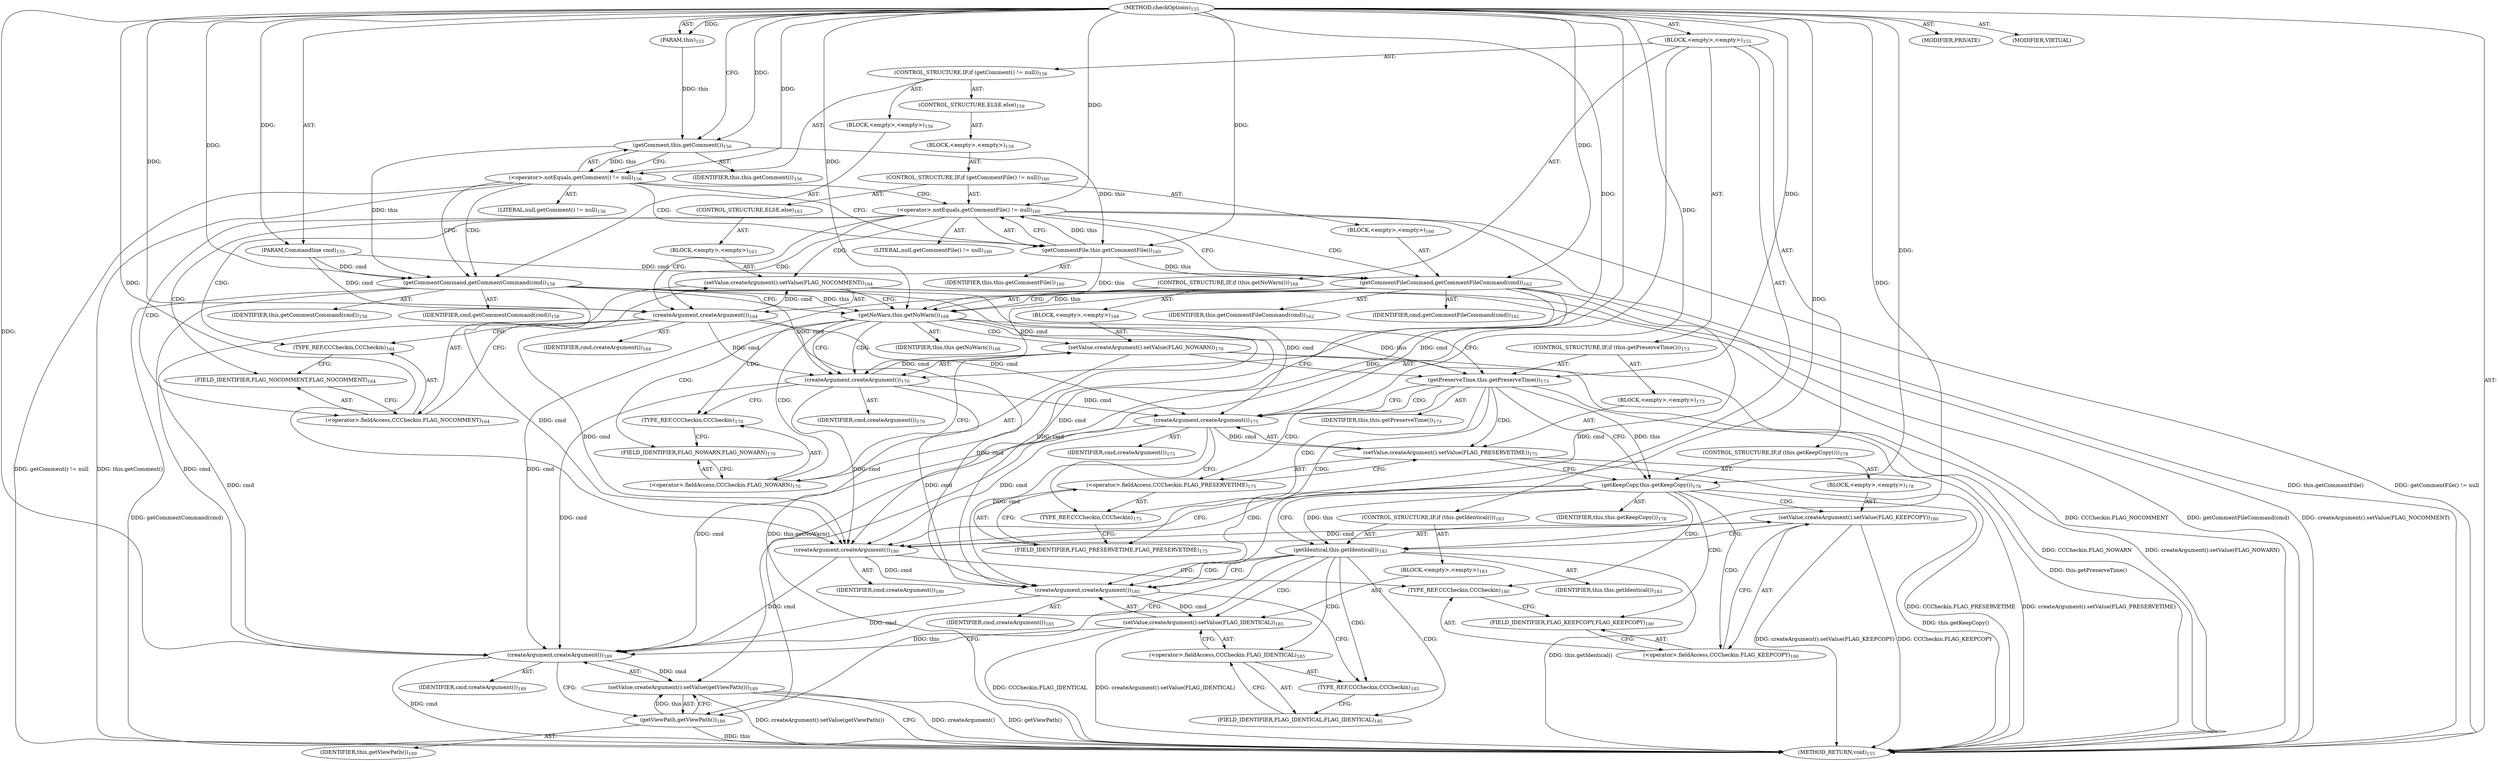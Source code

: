 digraph "checkOptions" {  
"111669149697" [label = <(METHOD,checkOptions)<SUB>155</SUB>> ]
"115964116993" [label = <(PARAM,this)<SUB>155</SUB>> ]
"115964116996" [label = <(PARAM,Commandline cmd)<SUB>155</SUB>> ]
"25769803780" [label = <(BLOCK,&lt;empty&gt;,&lt;empty&gt;)<SUB>155</SUB>> ]
"47244640258" [label = <(CONTROL_STRUCTURE,IF,if (getComment() != null))<SUB>156</SUB>> ]
"30064771099" [label = <(&lt;operator&gt;.notEquals,getComment() != null)<SUB>156</SUB>> ]
"30064771100" [label = <(getComment,this.getComment())<SUB>156</SUB>> ]
"68719476743" [label = <(IDENTIFIER,this,this.getComment())<SUB>156</SUB>> ]
"90194313219" [label = <(LITERAL,null,getComment() != null)<SUB>156</SUB>> ]
"25769803781" [label = <(BLOCK,&lt;empty&gt;,&lt;empty&gt;)<SUB>156</SUB>> ]
"30064771101" [label = <(getCommentCommand,getCommentCommand(cmd))<SUB>158</SUB>> ]
"68719476744" [label = <(IDENTIFIER,this,getCommentCommand(cmd))<SUB>158</SUB>> ]
"68719476775" [label = <(IDENTIFIER,cmd,getCommentCommand(cmd))<SUB>158</SUB>> ]
"47244640259" [label = <(CONTROL_STRUCTURE,ELSE,else)<SUB>159</SUB>> ]
"25769803782" [label = <(BLOCK,&lt;empty&gt;,&lt;empty&gt;)<SUB>159</SUB>> ]
"47244640260" [label = <(CONTROL_STRUCTURE,IF,if (getCommentFile() != null))<SUB>160</SUB>> ]
"30064771102" [label = <(&lt;operator&gt;.notEquals,getCommentFile() != null)<SUB>160</SUB>> ]
"30064771103" [label = <(getCommentFile,this.getCommentFile())<SUB>160</SUB>> ]
"68719476745" [label = <(IDENTIFIER,this,this.getCommentFile())<SUB>160</SUB>> ]
"90194313220" [label = <(LITERAL,null,getCommentFile() != null)<SUB>160</SUB>> ]
"25769803783" [label = <(BLOCK,&lt;empty&gt;,&lt;empty&gt;)<SUB>160</SUB>> ]
"30064771104" [label = <(getCommentFileCommand,getCommentFileCommand(cmd))<SUB>162</SUB>> ]
"68719476746" [label = <(IDENTIFIER,this,getCommentFileCommand(cmd))<SUB>162</SUB>> ]
"68719476776" [label = <(IDENTIFIER,cmd,getCommentFileCommand(cmd))<SUB>162</SUB>> ]
"47244640261" [label = <(CONTROL_STRUCTURE,ELSE,else)<SUB>163</SUB>> ]
"25769803784" [label = <(BLOCK,&lt;empty&gt;,&lt;empty&gt;)<SUB>163</SUB>> ]
"30064771105" [label = <(setValue,createArgument().setValue(FLAG_NOCOMMENT))<SUB>164</SUB>> ]
"30064771106" [label = <(createArgument,createArgument())<SUB>164</SUB>> ]
"68719476777" [label = <(IDENTIFIER,cmd,createArgument())<SUB>164</SUB>> ]
"30064771107" [label = <(&lt;operator&gt;.fieldAccess,CCCheckin.FLAG_NOCOMMENT)<SUB>164</SUB>> ]
"180388626432" [label = <(TYPE_REF,CCCheckin,CCCheckin)<SUB>164</SUB>> ]
"55834574848" [label = <(FIELD_IDENTIFIER,FLAG_NOCOMMENT,FLAG_NOCOMMENT)<SUB>164</SUB>> ]
"47244640262" [label = <(CONTROL_STRUCTURE,IF,if (this.getNoWarn()))<SUB>168</SUB>> ]
"30064771108" [label = <(getNoWarn,this.getNoWarn())<SUB>168</SUB>> ]
"68719476747" [label = <(IDENTIFIER,this,this.getNoWarn())<SUB>168</SUB>> ]
"25769803785" [label = <(BLOCK,&lt;empty&gt;,&lt;empty&gt;)<SUB>168</SUB>> ]
"30064771109" [label = <(setValue,createArgument().setValue(FLAG_NOWARN))<SUB>170</SUB>> ]
"30064771110" [label = <(createArgument,createArgument())<SUB>170</SUB>> ]
"68719476778" [label = <(IDENTIFIER,cmd,createArgument())<SUB>170</SUB>> ]
"30064771111" [label = <(&lt;operator&gt;.fieldAccess,CCCheckin.FLAG_NOWARN)<SUB>170</SUB>> ]
"180388626433" [label = <(TYPE_REF,CCCheckin,CCCheckin)<SUB>170</SUB>> ]
"55834574849" [label = <(FIELD_IDENTIFIER,FLAG_NOWARN,FLAG_NOWARN)<SUB>170</SUB>> ]
"47244640263" [label = <(CONTROL_STRUCTURE,IF,if (this.getPreserveTime()))<SUB>173</SUB>> ]
"30064771112" [label = <(getPreserveTime,this.getPreserveTime())<SUB>173</SUB>> ]
"68719476748" [label = <(IDENTIFIER,this,this.getPreserveTime())<SUB>173</SUB>> ]
"25769803786" [label = <(BLOCK,&lt;empty&gt;,&lt;empty&gt;)<SUB>173</SUB>> ]
"30064771113" [label = <(setValue,createArgument().setValue(FLAG_PRESERVETIME))<SUB>175</SUB>> ]
"30064771114" [label = <(createArgument,createArgument())<SUB>175</SUB>> ]
"68719476779" [label = <(IDENTIFIER,cmd,createArgument())<SUB>175</SUB>> ]
"30064771115" [label = <(&lt;operator&gt;.fieldAccess,CCCheckin.FLAG_PRESERVETIME)<SUB>175</SUB>> ]
"180388626434" [label = <(TYPE_REF,CCCheckin,CCCheckin)<SUB>175</SUB>> ]
"55834574850" [label = <(FIELD_IDENTIFIER,FLAG_PRESERVETIME,FLAG_PRESERVETIME)<SUB>175</SUB>> ]
"47244640264" [label = <(CONTROL_STRUCTURE,IF,if (this.getKeepCopy()))<SUB>178</SUB>> ]
"30064771116" [label = <(getKeepCopy,this.getKeepCopy())<SUB>178</SUB>> ]
"68719476749" [label = <(IDENTIFIER,this,this.getKeepCopy())<SUB>178</SUB>> ]
"25769803787" [label = <(BLOCK,&lt;empty&gt;,&lt;empty&gt;)<SUB>178</SUB>> ]
"30064771117" [label = <(setValue,createArgument().setValue(FLAG_KEEPCOPY))<SUB>180</SUB>> ]
"30064771118" [label = <(createArgument,createArgument())<SUB>180</SUB>> ]
"68719476780" [label = <(IDENTIFIER,cmd,createArgument())<SUB>180</SUB>> ]
"30064771119" [label = <(&lt;operator&gt;.fieldAccess,CCCheckin.FLAG_KEEPCOPY)<SUB>180</SUB>> ]
"180388626435" [label = <(TYPE_REF,CCCheckin,CCCheckin)<SUB>180</SUB>> ]
"55834574851" [label = <(FIELD_IDENTIFIER,FLAG_KEEPCOPY,FLAG_KEEPCOPY)<SUB>180</SUB>> ]
"47244640265" [label = <(CONTROL_STRUCTURE,IF,if (this.getIdentical()))<SUB>183</SUB>> ]
"30064771120" [label = <(getIdentical,this.getIdentical())<SUB>183</SUB>> ]
"68719476750" [label = <(IDENTIFIER,this,this.getIdentical())<SUB>183</SUB>> ]
"25769803788" [label = <(BLOCK,&lt;empty&gt;,&lt;empty&gt;)<SUB>183</SUB>> ]
"30064771121" [label = <(setValue,createArgument().setValue(FLAG_IDENTICAL))<SUB>185</SUB>> ]
"30064771122" [label = <(createArgument,createArgument())<SUB>185</SUB>> ]
"68719476781" [label = <(IDENTIFIER,cmd,createArgument())<SUB>185</SUB>> ]
"30064771123" [label = <(&lt;operator&gt;.fieldAccess,CCCheckin.FLAG_IDENTICAL)<SUB>185</SUB>> ]
"180388626436" [label = <(TYPE_REF,CCCheckin,CCCheckin)<SUB>185</SUB>> ]
"55834574852" [label = <(FIELD_IDENTIFIER,FLAG_IDENTICAL,FLAG_IDENTICAL)<SUB>185</SUB>> ]
"30064771124" [label = <(setValue,createArgument().setValue(getViewPath()))<SUB>189</SUB>> ]
"30064771125" [label = <(createArgument,createArgument())<SUB>189</SUB>> ]
"68719476782" [label = <(IDENTIFIER,cmd,createArgument())<SUB>189</SUB>> ]
"30064771126" [label = <(getViewPath,getViewPath())<SUB>189</SUB>> ]
"68719476751" [label = <(IDENTIFIER,this,getViewPath())<SUB>189</SUB>> ]
"133143986184" [label = <(MODIFIER,PRIVATE)> ]
"133143986185" [label = <(MODIFIER,VIRTUAL)> ]
"128849018881" [label = <(METHOD_RETURN,void)<SUB>155</SUB>> ]
  "111669149697" -> "115964116993"  [ label = "AST: "] 
  "111669149697" -> "115964116996"  [ label = "AST: "] 
  "111669149697" -> "25769803780"  [ label = "AST: "] 
  "111669149697" -> "133143986184"  [ label = "AST: "] 
  "111669149697" -> "133143986185"  [ label = "AST: "] 
  "111669149697" -> "128849018881"  [ label = "AST: "] 
  "25769803780" -> "47244640258"  [ label = "AST: "] 
  "25769803780" -> "47244640262"  [ label = "AST: "] 
  "25769803780" -> "47244640263"  [ label = "AST: "] 
  "25769803780" -> "47244640264"  [ label = "AST: "] 
  "25769803780" -> "47244640265"  [ label = "AST: "] 
  "25769803780" -> "30064771124"  [ label = "AST: "] 
  "47244640258" -> "30064771099"  [ label = "AST: "] 
  "47244640258" -> "25769803781"  [ label = "AST: "] 
  "47244640258" -> "47244640259"  [ label = "AST: "] 
  "30064771099" -> "30064771100"  [ label = "AST: "] 
  "30064771099" -> "90194313219"  [ label = "AST: "] 
  "30064771100" -> "68719476743"  [ label = "AST: "] 
  "25769803781" -> "30064771101"  [ label = "AST: "] 
  "30064771101" -> "68719476744"  [ label = "AST: "] 
  "30064771101" -> "68719476775"  [ label = "AST: "] 
  "47244640259" -> "25769803782"  [ label = "AST: "] 
  "25769803782" -> "47244640260"  [ label = "AST: "] 
  "47244640260" -> "30064771102"  [ label = "AST: "] 
  "47244640260" -> "25769803783"  [ label = "AST: "] 
  "47244640260" -> "47244640261"  [ label = "AST: "] 
  "30064771102" -> "30064771103"  [ label = "AST: "] 
  "30064771102" -> "90194313220"  [ label = "AST: "] 
  "30064771103" -> "68719476745"  [ label = "AST: "] 
  "25769803783" -> "30064771104"  [ label = "AST: "] 
  "30064771104" -> "68719476746"  [ label = "AST: "] 
  "30064771104" -> "68719476776"  [ label = "AST: "] 
  "47244640261" -> "25769803784"  [ label = "AST: "] 
  "25769803784" -> "30064771105"  [ label = "AST: "] 
  "30064771105" -> "30064771106"  [ label = "AST: "] 
  "30064771105" -> "30064771107"  [ label = "AST: "] 
  "30064771106" -> "68719476777"  [ label = "AST: "] 
  "30064771107" -> "180388626432"  [ label = "AST: "] 
  "30064771107" -> "55834574848"  [ label = "AST: "] 
  "47244640262" -> "30064771108"  [ label = "AST: "] 
  "47244640262" -> "25769803785"  [ label = "AST: "] 
  "30064771108" -> "68719476747"  [ label = "AST: "] 
  "25769803785" -> "30064771109"  [ label = "AST: "] 
  "30064771109" -> "30064771110"  [ label = "AST: "] 
  "30064771109" -> "30064771111"  [ label = "AST: "] 
  "30064771110" -> "68719476778"  [ label = "AST: "] 
  "30064771111" -> "180388626433"  [ label = "AST: "] 
  "30064771111" -> "55834574849"  [ label = "AST: "] 
  "47244640263" -> "30064771112"  [ label = "AST: "] 
  "47244640263" -> "25769803786"  [ label = "AST: "] 
  "30064771112" -> "68719476748"  [ label = "AST: "] 
  "25769803786" -> "30064771113"  [ label = "AST: "] 
  "30064771113" -> "30064771114"  [ label = "AST: "] 
  "30064771113" -> "30064771115"  [ label = "AST: "] 
  "30064771114" -> "68719476779"  [ label = "AST: "] 
  "30064771115" -> "180388626434"  [ label = "AST: "] 
  "30064771115" -> "55834574850"  [ label = "AST: "] 
  "47244640264" -> "30064771116"  [ label = "AST: "] 
  "47244640264" -> "25769803787"  [ label = "AST: "] 
  "30064771116" -> "68719476749"  [ label = "AST: "] 
  "25769803787" -> "30064771117"  [ label = "AST: "] 
  "30064771117" -> "30064771118"  [ label = "AST: "] 
  "30064771117" -> "30064771119"  [ label = "AST: "] 
  "30064771118" -> "68719476780"  [ label = "AST: "] 
  "30064771119" -> "180388626435"  [ label = "AST: "] 
  "30064771119" -> "55834574851"  [ label = "AST: "] 
  "47244640265" -> "30064771120"  [ label = "AST: "] 
  "47244640265" -> "25769803788"  [ label = "AST: "] 
  "30064771120" -> "68719476750"  [ label = "AST: "] 
  "25769803788" -> "30064771121"  [ label = "AST: "] 
  "30064771121" -> "30064771122"  [ label = "AST: "] 
  "30064771121" -> "30064771123"  [ label = "AST: "] 
  "30064771122" -> "68719476781"  [ label = "AST: "] 
  "30064771123" -> "180388626436"  [ label = "AST: "] 
  "30064771123" -> "55834574852"  [ label = "AST: "] 
  "30064771124" -> "30064771125"  [ label = "AST: "] 
  "30064771124" -> "30064771126"  [ label = "AST: "] 
  "30064771125" -> "68719476782"  [ label = "AST: "] 
  "30064771126" -> "68719476751"  [ label = "AST: "] 
  "30064771124" -> "128849018881"  [ label = "CFG: "] 
  "30064771099" -> "30064771101"  [ label = "CFG: "] 
  "30064771099" -> "30064771103"  [ label = "CFG: "] 
  "30064771108" -> "30064771110"  [ label = "CFG: "] 
  "30064771108" -> "30064771112"  [ label = "CFG: "] 
  "30064771112" -> "30064771114"  [ label = "CFG: "] 
  "30064771112" -> "30064771116"  [ label = "CFG: "] 
  "30064771116" -> "30064771118"  [ label = "CFG: "] 
  "30064771116" -> "30064771120"  [ label = "CFG: "] 
  "30064771120" -> "30064771122"  [ label = "CFG: "] 
  "30064771120" -> "30064771125"  [ label = "CFG: "] 
  "30064771125" -> "30064771126"  [ label = "CFG: "] 
  "30064771126" -> "30064771124"  [ label = "CFG: "] 
  "30064771100" -> "30064771099"  [ label = "CFG: "] 
  "30064771101" -> "30064771108"  [ label = "CFG: "] 
  "30064771109" -> "30064771112"  [ label = "CFG: "] 
  "30064771113" -> "30064771116"  [ label = "CFG: "] 
  "30064771117" -> "30064771120"  [ label = "CFG: "] 
  "30064771121" -> "30064771125"  [ label = "CFG: "] 
  "30064771110" -> "180388626433"  [ label = "CFG: "] 
  "30064771111" -> "30064771109"  [ label = "CFG: "] 
  "30064771114" -> "180388626434"  [ label = "CFG: "] 
  "30064771115" -> "30064771113"  [ label = "CFG: "] 
  "30064771118" -> "180388626435"  [ label = "CFG: "] 
  "30064771119" -> "30064771117"  [ label = "CFG: "] 
  "30064771122" -> "180388626436"  [ label = "CFG: "] 
  "30064771123" -> "30064771121"  [ label = "CFG: "] 
  "30064771102" -> "30064771104"  [ label = "CFG: "] 
  "30064771102" -> "30064771106"  [ label = "CFG: "] 
  "180388626433" -> "55834574849"  [ label = "CFG: "] 
  "55834574849" -> "30064771111"  [ label = "CFG: "] 
  "180388626434" -> "55834574850"  [ label = "CFG: "] 
  "55834574850" -> "30064771115"  [ label = "CFG: "] 
  "180388626435" -> "55834574851"  [ label = "CFG: "] 
  "55834574851" -> "30064771119"  [ label = "CFG: "] 
  "180388626436" -> "55834574852"  [ label = "CFG: "] 
  "55834574852" -> "30064771123"  [ label = "CFG: "] 
  "30064771103" -> "30064771102"  [ label = "CFG: "] 
  "30064771104" -> "30064771108"  [ label = "CFG: "] 
  "30064771105" -> "30064771108"  [ label = "CFG: "] 
  "30064771106" -> "180388626432"  [ label = "CFG: "] 
  "30064771107" -> "30064771105"  [ label = "CFG: "] 
  "180388626432" -> "55834574848"  [ label = "CFG: "] 
  "55834574848" -> "30064771107"  [ label = "CFG: "] 
  "111669149697" -> "30064771100"  [ label = "CFG: "] 
  "30064771099" -> "128849018881"  [ label = "DDG: this.getComment()"] 
  "30064771099" -> "128849018881"  [ label = "DDG: getComment() != null"] 
  "30064771102" -> "128849018881"  [ label = "DDG: this.getCommentFile()"] 
  "30064771102" -> "128849018881"  [ label = "DDG: getCommentFile() != null"] 
  "30064771105" -> "128849018881"  [ label = "DDG: CCCheckin.FLAG_NOCOMMENT"] 
  "30064771105" -> "128849018881"  [ label = "DDG: createArgument().setValue(FLAG_NOCOMMENT)"] 
  "30064771104" -> "128849018881"  [ label = "DDG: getCommentFileCommand(cmd)"] 
  "30064771101" -> "128849018881"  [ label = "DDG: getCommentCommand(cmd)"] 
  "30064771108" -> "128849018881"  [ label = "DDG: this.getNoWarn()"] 
  "30064771109" -> "128849018881"  [ label = "DDG: CCCheckin.FLAG_NOWARN"] 
  "30064771109" -> "128849018881"  [ label = "DDG: createArgument().setValue(FLAG_NOWARN)"] 
  "30064771112" -> "128849018881"  [ label = "DDG: this.getPreserveTime()"] 
  "30064771113" -> "128849018881"  [ label = "DDG: CCCheckin.FLAG_PRESERVETIME"] 
  "30064771113" -> "128849018881"  [ label = "DDG: createArgument().setValue(FLAG_PRESERVETIME)"] 
  "30064771116" -> "128849018881"  [ label = "DDG: this.getKeepCopy()"] 
  "30064771117" -> "128849018881"  [ label = "DDG: CCCheckin.FLAG_KEEPCOPY"] 
  "30064771117" -> "128849018881"  [ label = "DDG: createArgument().setValue(FLAG_KEEPCOPY)"] 
  "30064771120" -> "128849018881"  [ label = "DDG: this.getIdentical()"] 
  "30064771121" -> "128849018881"  [ label = "DDG: CCCheckin.FLAG_IDENTICAL"] 
  "30064771121" -> "128849018881"  [ label = "DDG: createArgument().setValue(FLAG_IDENTICAL)"] 
  "30064771125" -> "128849018881"  [ label = "DDG: cmd"] 
  "30064771124" -> "128849018881"  [ label = "DDG: createArgument()"] 
  "30064771126" -> "128849018881"  [ label = "DDG: this"] 
  "30064771124" -> "128849018881"  [ label = "DDG: getViewPath()"] 
  "30064771124" -> "128849018881"  [ label = "DDG: createArgument().setValue(getViewPath())"] 
  "111669149697" -> "115964116993"  [ label = "DDG: "] 
  "111669149697" -> "115964116996"  [ label = "DDG: "] 
  "30064771125" -> "30064771124"  [ label = "DDG: cmd"] 
  "30064771126" -> "30064771124"  [ label = "DDG: this"] 
  "30064771100" -> "30064771099"  [ label = "DDG: this"] 
  "111669149697" -> "30064771099"  [ label = "DDG: "] 
  "30064771103" -> "30064771108"  [ label = "DDG: this"] 
  "30064771104" -> "30064771108"  [ label = "DDG: this"] 
  "30064771101" -> "30064771108"  [ label = "DDG: this"] 
  "111669149697" -> "30064771108"  [ label = "DDG: "] 
  "30064771108" -> "30064771112"  [ label = "DDG: this"] 
  "111669149697" -> "30064771112"  [ label = "DDG: "] 
  "30064771112" -> "30064771116"  [ label = "DDG: this"] 
  "111669149697" -> "30064771116"  [ label = "DDG: "] 
  "30064771116" -> "30064771120"  [ label = "DDG: this"] 
  "111669149697" -> "30064771120"  [ label = "DDG: "] 
  "30064771106" -> "30064771125"  [ label = "DDG: cmd"] 
  "30064771104" -> "30064771125"  [ label = "DDG: cmd"] 
  "30064771101" -> "30064771125"  [ label = "DDG: cmd"] 
  "30064771110" -> "30064771125"  [ label = "DDG: cmd"] 
  "30064771114" -> "30064771125"  [ label = "DDG: cmd"] 
  "30064771118" -> "30064771125"  [ label = "DDG: cmd"] 
  "30064771122" -> "30064771125"  [ label = "DDG: cmd"] 
  "111669149697" -> "30064771125"  [ label = "DDG: "] 
  "30064771120" -> "30064771126"  [ label = "DDG: this"] 
  "111669149697" -> "30064771126"  [ label = "DDG: "] 
  "115964116993" -> "30064771100"  [ label = "DDG: this"] 
  "111669149697" -> "30064771100"  [ label = "DDG: "] 
  "30064771100" -> "30064771101"  [ label = "DDG: this"] 
  "111669149697" -> "30064771101"  [ label = "DDG: "] 
  "115964116996" -> "30064771101"  [ label = "DDG: cmd"] 
  "30064771110" -> "30064771109"  [ label = "DDG: cmd"] 
  "30064771114" -> "30064771113"  [ label = "DDG: cmd"] 
  "30064771118" -> "30064771117"  [ label = "DDG: cmd"] 
  "30064771122" -> "30064771121"  [ label = "DDG: cmd"] 
  "30064771106" -> "30064771110"  [ label = "DDG: cmd"] 
  "30064771104" -> "30064771110"  [ label = "DDG: cmd"] 
  "30064771101" -> "30064771110"  [ label = "DDG: cmd"] 
  "111669149697" -> "30064771110"  [ label = "DDG: "] 
  "30064771106" -> "30064771114"  [ label = "DDG: cmd"] 
  "30064771104" -> "30064771114"  [ label = "DDG: cmd"] 
  "30064771101" -> "30064771114"  [ label = "DDG: cmd"] 
  "30064771110" -> "30064771114"  [ label = "DDG: cmd"] 
  "111669149697" -> "30064771114"  [ label = "DDG: "] 
  "30064771106" -> "30064771118"  [ label = "DDG: cmd"] 
  "30064771104" -> "30064771118"  [ label = "DDG: cmd"] 
  "30064771101" -> "30064771118"  [ label = "DDG: cmd"] 
  "30064771110" -> "30064771118"  [ label = "DDG: cmd"] 
  "30064771114" -> "30064771118"  [ label = "DDG: cmd"] 
  "111669149697" -> "30064771118"  [ label = "DDG: "] 
  "30064771106" -> "30064771122"  [ label = "DDG: cmd"] 
  "30064771104" -> "30064771122"  [ label = "DDG: cmd"] 
  "30064771101" -> "30064771122"  [ label = "DDG: cmd"] 
  "30064771110" -> "30064771122"  [ label = "DDG: cmd"] 
  "30064771114" -> "30064771122"  [ label = "DDG: cmd"] 
  "30064771118" -> "30064771122"  [ label = "DDG: cmd"] 
  "111669149697" -> "30064771122"  [ label = "DDG: "] 
  "30064771103" -> "30064771102"  [ label = "DDG: this"] 
  "111669149697" -> "30064771102"  [ label = "DDG: "] 
  "30064771100" -> "30064771103"  [ label = "DDG: this"] 
  "111669149697" -> "30064771103"  [ label = "DDG: "] 
  "30064771103" -> "30064771104"  [ label = "DDG: this"] 
  "111669149697" -> "30064771104"  [ label = "DDG: "] 
  "115964116996" -> "30064771104"  [ label = "DDG: cmd"] 
  "30064771106" -> "30064771105"  [ label = "DDG: cmd"] 
  "115964116996" -> "30064771106"  [ label = "DDG: cmd"] 
  "111669149697" -> "30064771106"  [ label = "DDG: "] 
  "30064771099" -> "30064771101"  [ label = "CDG: "] 
  "30064771099" -> "30064771102"  [ label = "CDG: "] 
  "30064771099" -> "30064771103"  [ label = "CDG: "] 
  "30064771108" -> "30064771110"  [ label = "CDG: "] 
  "30064771108" -> "30064771111"  [ label = "CDG: "] 
  "30064771108" -> "30064771109"  [ label = "CDG: "] 
  "30064771108" -> "55834574849"  [ label = "CDG: "] 
  "30064771108" -> "180388626433"  [ label = "CDG: "] 
  "30064771112" -> "30064771113"  [ label = "CDG: "] 
  "30064771112" -> "30064771114"  [ label = "CDG: "] 
  "30064771112" -> "30064771115"  [ label = "CDG: "] 
  "30064771112" -> "55834574850"  [ label = "CDG: "] 
  "30064771112" -> "180388626434"  [ label = "CDG: "] 
  "30064771116" -> "30064771117"  [ label = "CDG: "] 
  "30064771116" -> "55834574851"  [ label = "CDG: "] 
  "30064771116" -> "30064771118"  [ label = "CDG: "] 
  "30064771116" -> "30064771119"  [ label = "CDG: "] 
  "30064771116" -> "180388626435"  [ label = "CDG: "] 
  "30064771120" -> "30064771121"  [ label = "CDG: "] 
  "30064771120" -> "30064771122"  [ label = "CDG: "] 
  "30064771120" -> "30064771123"  [ label = "CDG: "] 
  "30064771120" -> "55834574852"  [ label = "CDG: "] 
  "30064771120" -> "180388626436"  [ label = "CDG: "] 
  "30064771102" -> "30064771104"  [ label = "CDG: "] 
  "30064771102" -> "30064771105"  [ label = "CDG: "] 
  "30064771102" -> "30064771106"  [ label = "CDG: "] 
  "30064771102" -> "30064771107"  [ label = "CDG: "] 
  "30064771102" -> "55834574848"  [ label = "CDG: "] 
  "30064771102" -> "180388626432"  [ label = "CDG: "] 
}
